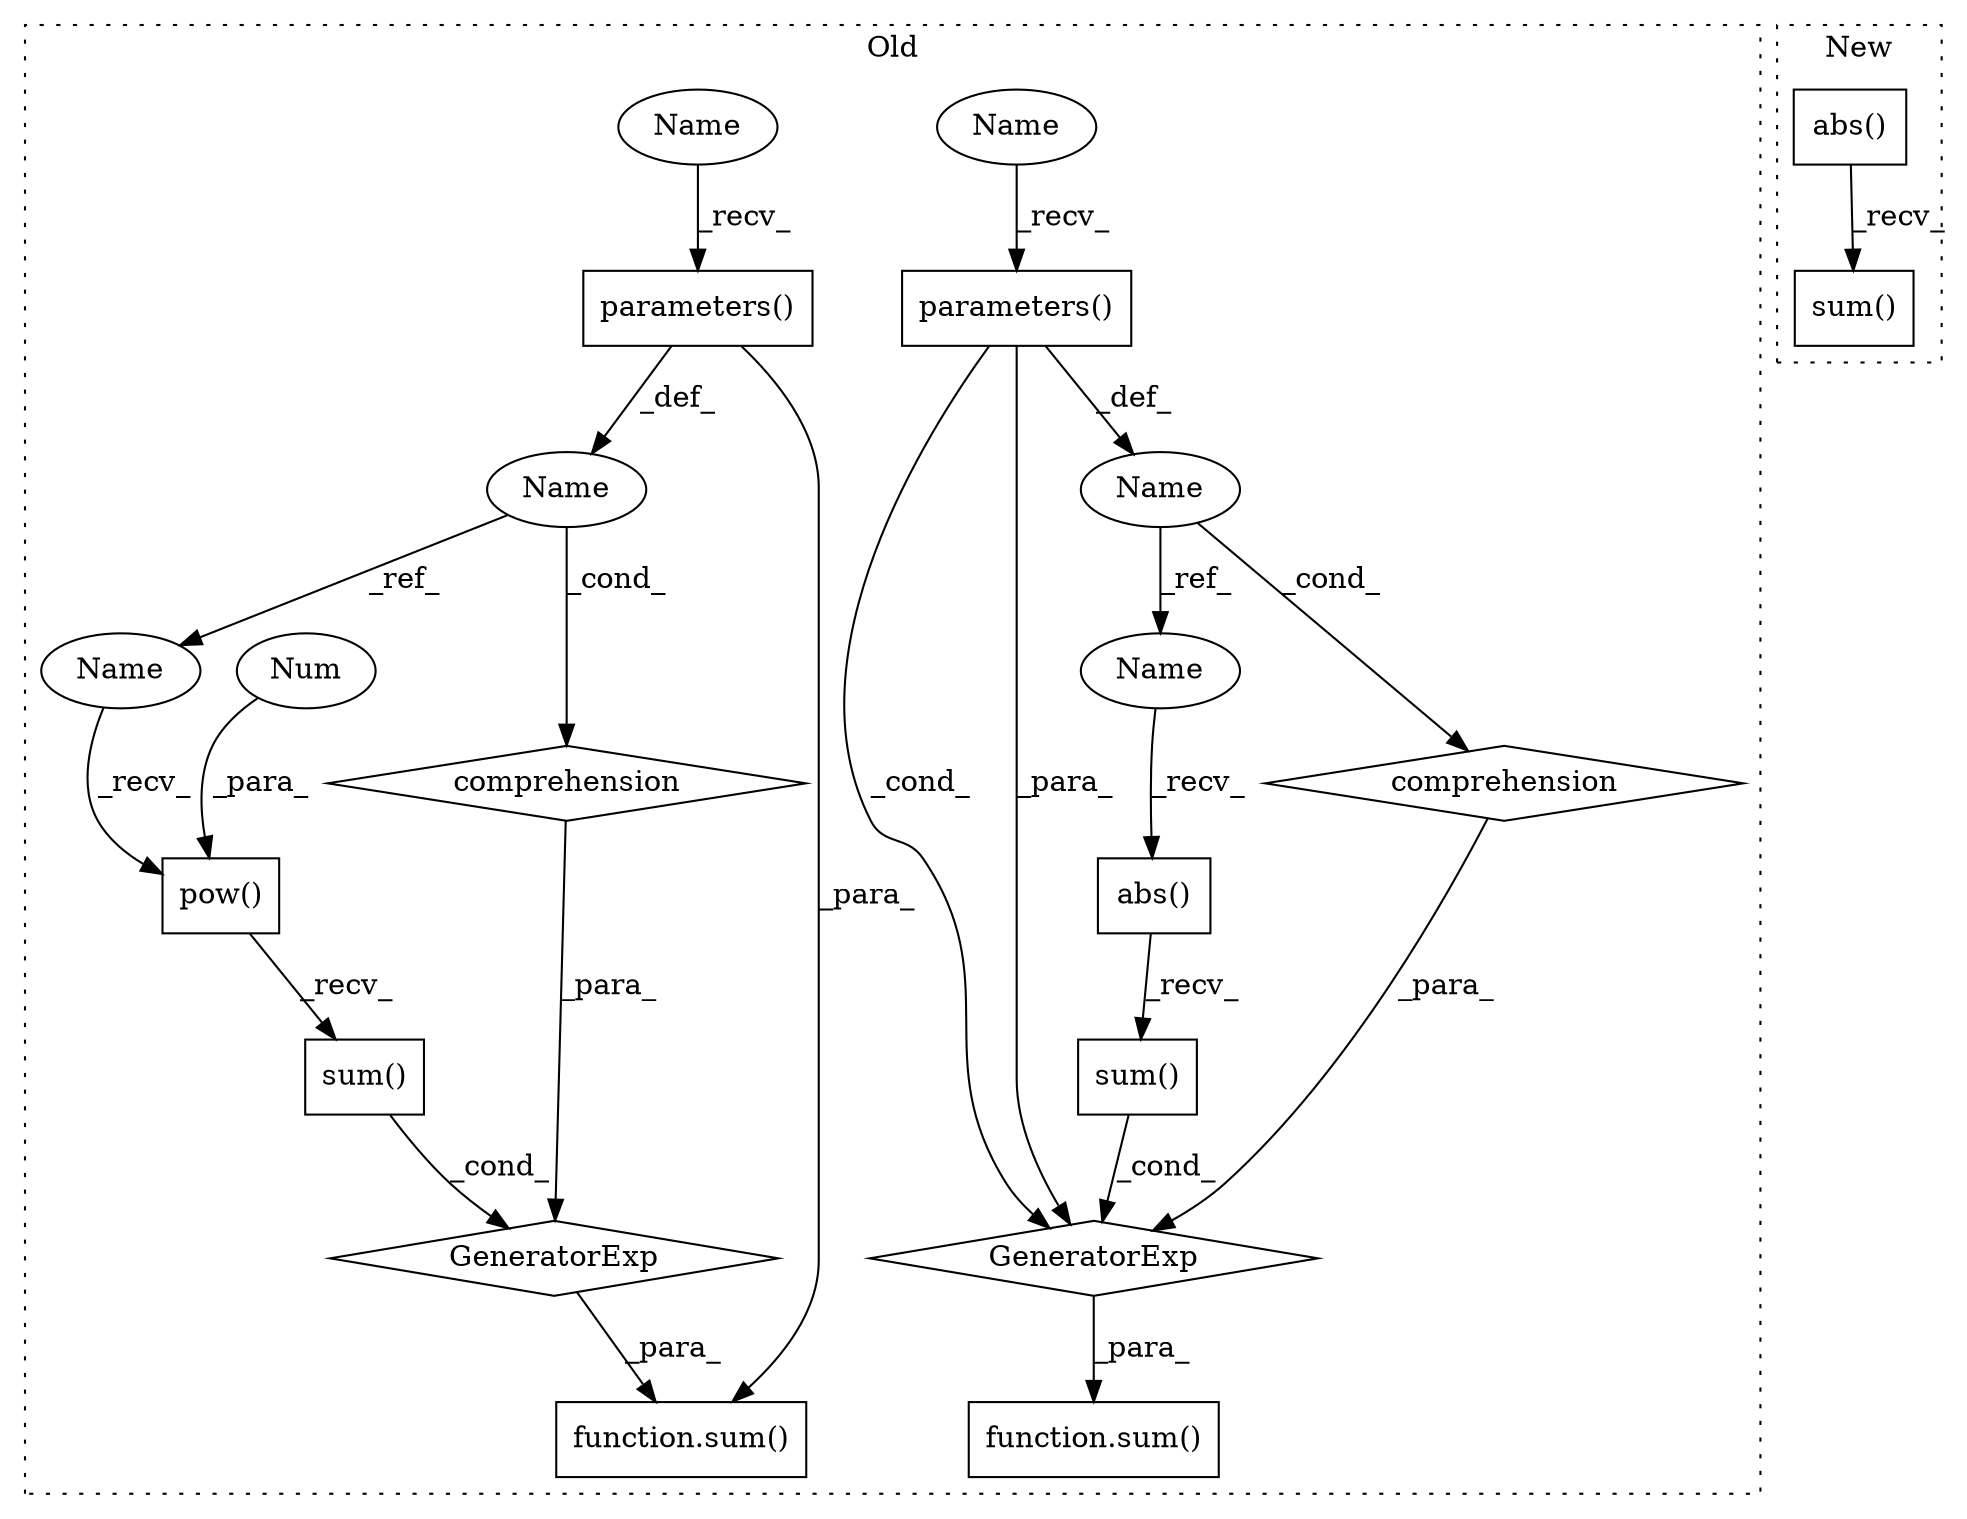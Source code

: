 digraph G {
subgraph cluster0 {
1 [label="function.sum()" a="75" s="1894,1903" l="4,44" shape="box"];
3 [label="comprehension" a="45" s="1916" l="3" shape="diamond"];
4 [label="sum()" a="75" s="1898" l="17" shape="box"];
5 [label="parameters()" a="75" s="1929" l="17" shape="box"];
6 [label="Name" a="87" s="1920" l="5" shape="ellipse"];
7 [label="abs()" a="75" s="1898" l="11" shape="box"];
8 [label="GeneratorExp" a="55" s="1898" l="5" shape="diamond"];
9 [label="parameters()" a="75" s="2126" l="17" shape="box"];
11 [label="GeneratorExp" a="55" s="2094" l="5" shape="diamond"];
12 [label="sum()" a="75" s="2094" l="18" shape="box"];
13 [label="pow()" a="75" s="2094,2105" l="10,1" shape="box"];
14 [label="Name" a="87" s="2117" l="5" shape="ellipse"];
15 [label="comprehension" a="45" s="2113" l="3" shape="diamond"];
16 [label="Num" a="76" s="2104" l="1" shape="ellipse"];
17 [label="function.sum()" a="75" s="2090,2099" l="4,45" shape="box"];
18 [label="Name" a="87" s="1898" l="5" shape="ellipse"];
19 [label="Name" a="87" s="1929" l="4" shape="ellipse"];
20 [label="Name" a="87" s="2126" l="4" shape="ellipse"];
21 [label="Name" a="87" s="2094" l="5" shape="ellipse"];
label = "Old";
style="dotted";
}
subgraph cluster1 {
2 [label="sum()" a="75" s="1894" l="30" shape="box"];
10 [label="abs()" a="75" s="1894" l="24" shape="box"];
label = "New";
style="dotted";
}
3 -> 8 [label="_para_"];
4 -> 8 [label="_cond_"];
5 -> 8 [label="_cond_"];
5 -> 8 [label="_para_"];
5 -> 6 [label="_def_"];
6 -> 3 [label="_cond_"];
6 -> 18 [label="_ref_"];
7 -> 4 [label="_recv_"];
8 -> 1 [label="_para_"];
9 -> 14 [label="_def_"];
9 -> 17 [label="_para_"];
10 -> 2 [label="_recv_"];
11 -> 17 [label="_para_"];
12 -> 11 [label="_cond_"];
13 -> 12 [label="_recv_"];
14 -> 15 [label="_cond_"];
14 -> 21 [label="_ref_"];
15 -> 11 [label="_para_"];
16 -> 13 [label="_para_"];
18 -> 7 [label="_recv_"];
19 -> 5 [label="_recv_"];
20 -> 9 [label="_recv_"];
21 -> 13 [label="_recv_"];
}
